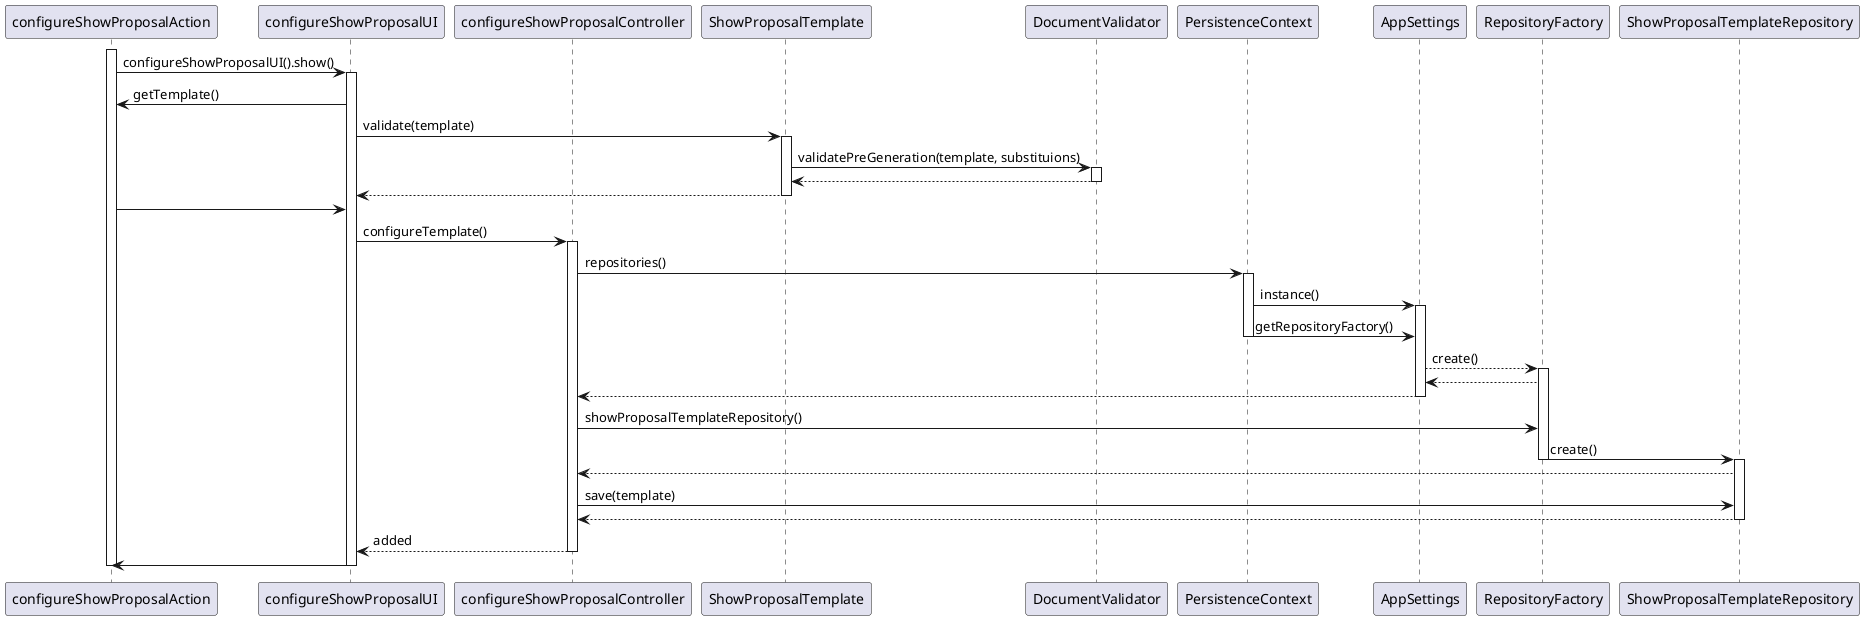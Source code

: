 @startuml


participant configureShowProposalAction
participant configureShowProposalUI
participant configureShowProposalController
participant ShowProposalTemplate
participant DocumentValidator



activate configureShowProposalAction
configureShowProposalAction -> configureShowProposalUI : configureShowProposalUI().show()
    activate configureShowProposalUI
     configureShowProposalUI -> configureShowProposalAction: getTemplate()
configureShowProposalUI-> ShowProposalTemplate: validate(template)
activate ShowProposalTemplate
ShowProposalTemplate -> DocumentValidator:validatePreGeneration(template, substituions)
activate DocumentValidator
DocumentValidator --> ShowProposalTemplate
deactivate DocumentValidator
ShowProposalTemplate --> configureShowProposalUI
deactivate ShowProposalTemplate
        configureShowProposalAction ->configureShowProposalUI

configureShowProposalUI -> configureShowProposalController: configureTemplate()
activate configureShowProposalController
                                                configureShowProposalController -> PersistenceContext : repositories()
                                                activate PersistenceContext
                                                    PersistenceContext -> AppSettings : instance()
                                                    activate AppSettings
                                                    PersistenceContext -> AppSettings : getRepositoryFactory()
                                                        deactivate PersistenceContext
                                                        AppSettings --> RepositoryFactory : create()
                                                        activate RepositoryFactory
                                                        RepositoryFactory --> AppSettings
                                                        AppSettings --> configureShowProposalController
                                                        deactivate AppSettings
                                                configureShowProposalController -> RepositoryFactory : showProposalTemplateRepository()
                                                RepositoryFactory -> ShowProposalTemplateRepository : create()
                                                deactivate RepositoryFactory
                                                activate ShowProposalTemplateRepository
                                                ShowProposalTemplateRepository --> configureShowProposalController
configureShowProposalController -> ShowProposalTemplateRepository : save(template)
ShowProposalTemplateRepository --> configureShowProposalController
deactivate ShowProposalTemplateRepository
                                                configureShowProposalController --> configureShowProposalUI : added

                                                deactivate configureShowProposalController
configureShowProposalUI -> configureShowProposalAction
deactivate configureShowProposalUI
deactivate configureShowProposalAction
@enduml